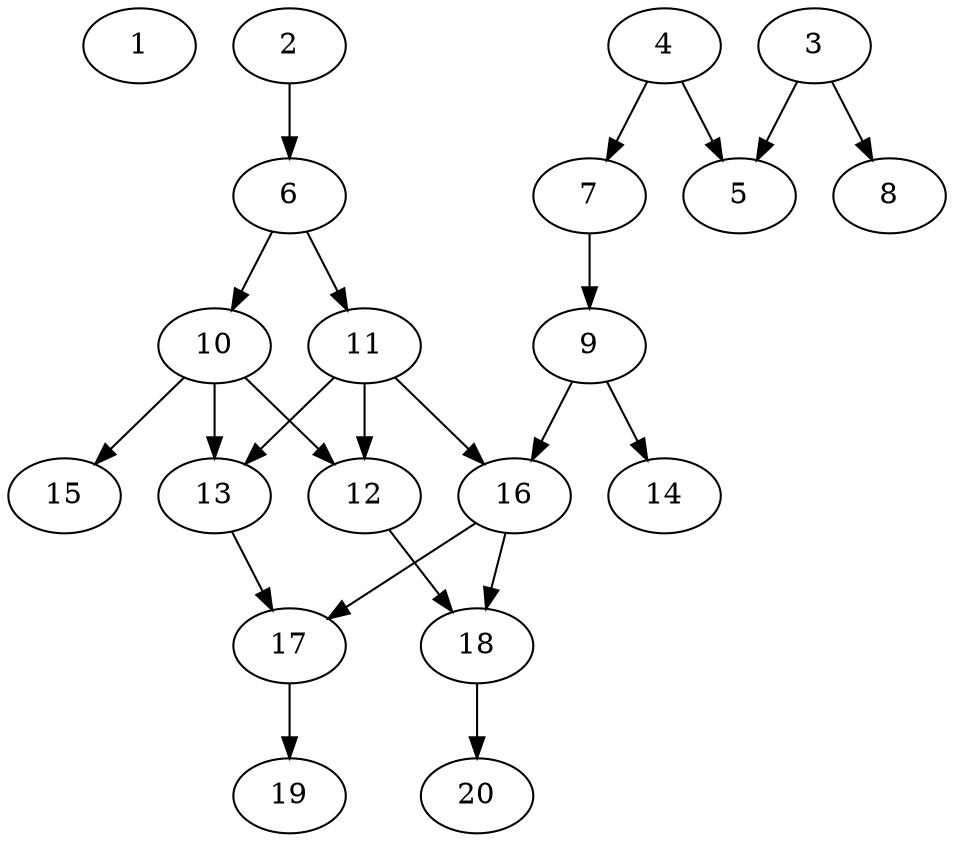 // DAG automatically generated by daggen at Wed Jul 24 22:10:09 2019
// ./daggen --dot -n 20 --ccr 0.3 --fat 0.5 --regular 0.5 --density 0.5 --mindata 5242880 --maxdata 52428800 
digraph G {
  1 [size="162795520", alpha="0.04", expect_size="48838656"] 
  2 [size="167594667", alpha="0.19", expect_size="50278400"] 
  2 -> 6 [size ="50278400"]
  3 [size="63429973", alpha="0.04", expect_size="19028992"] 
  3 -> 5 [size ="19028992"]
  3 -> 8 [size ="19028992"]
  4 [size="20326400", alpha="0.08", expect_size="6097920"] 
  4 -> 5 [size ="6097920"]
  4 -> 7 [size ="6097920"]
  5 [size="64170667", alpha="0.20", expect_size="19251200"] 
  6 [size="28180480", alpha="0.18", expect_size="8454144"] 
  6 -> 10 [size ="8454144"]
  6 -> 11 [size ="8454144"]
  7 [size="133754880", alpha="0.01", expect_size="40126464"] 
  7 -> 9 [size ="40126464"]
  8 [size="124805120", alpha="0.04", expect_size="37441536"] 
  9 [size="174434987", alpha="0.18", expect_size="52330496"] 
  9 -> 14 [size ="52330496"]
  9 -> 16 [size ="52330496"]
  10 [size="64778240", alpha="0.00", expect_size="19433472"] 
  10 -> 12 [size ="19433472"]
  10 -> 13 [size ="19433472"]
  10 -> 15 [size ="19433472"]
  11 [size="86691840", alpha="0.07", expect_size="26007552"] 
  11 -> 12 [size ="26007552"]
  11 -> 13 [size ="26007552"]
  11 -> 16 [size ="26007552"]
  12 [size="115298987", alpha="0.18", expect_size="34589696"] 
  12 -> 18 [size ="34589696"]
  13 [size="111018667", alpha="0.20", expect_size="33305600"] 
  13 -> 17 [size ="33305600"]
  14 [size="139110400", alpha="0.18", expect_size="41733120"] 
  15 [size="43055787", alpha="0.01", expect_size="12916736"] 
  16 [size="40898560", alpha="0.00", expect_size="12269568"] 
  16 -> 17 [size ="12269568"]
  16 -> 18 [size ="12269568"]
  17 [size="23722667", alpha="0.04", expect_size="7116800"] 
  17 -> 19 [size ="7116800"]
  18 [size="29569707", alpha="0.14", expect_size="8870912"] 
  18 -> 20 [size ="8870912"]
  19 [size="60047360", alpha="0.16", expect_size="18014208"] 
  20 [size="43134293", alpha="0.18", expect_size="12940288"] 
}
